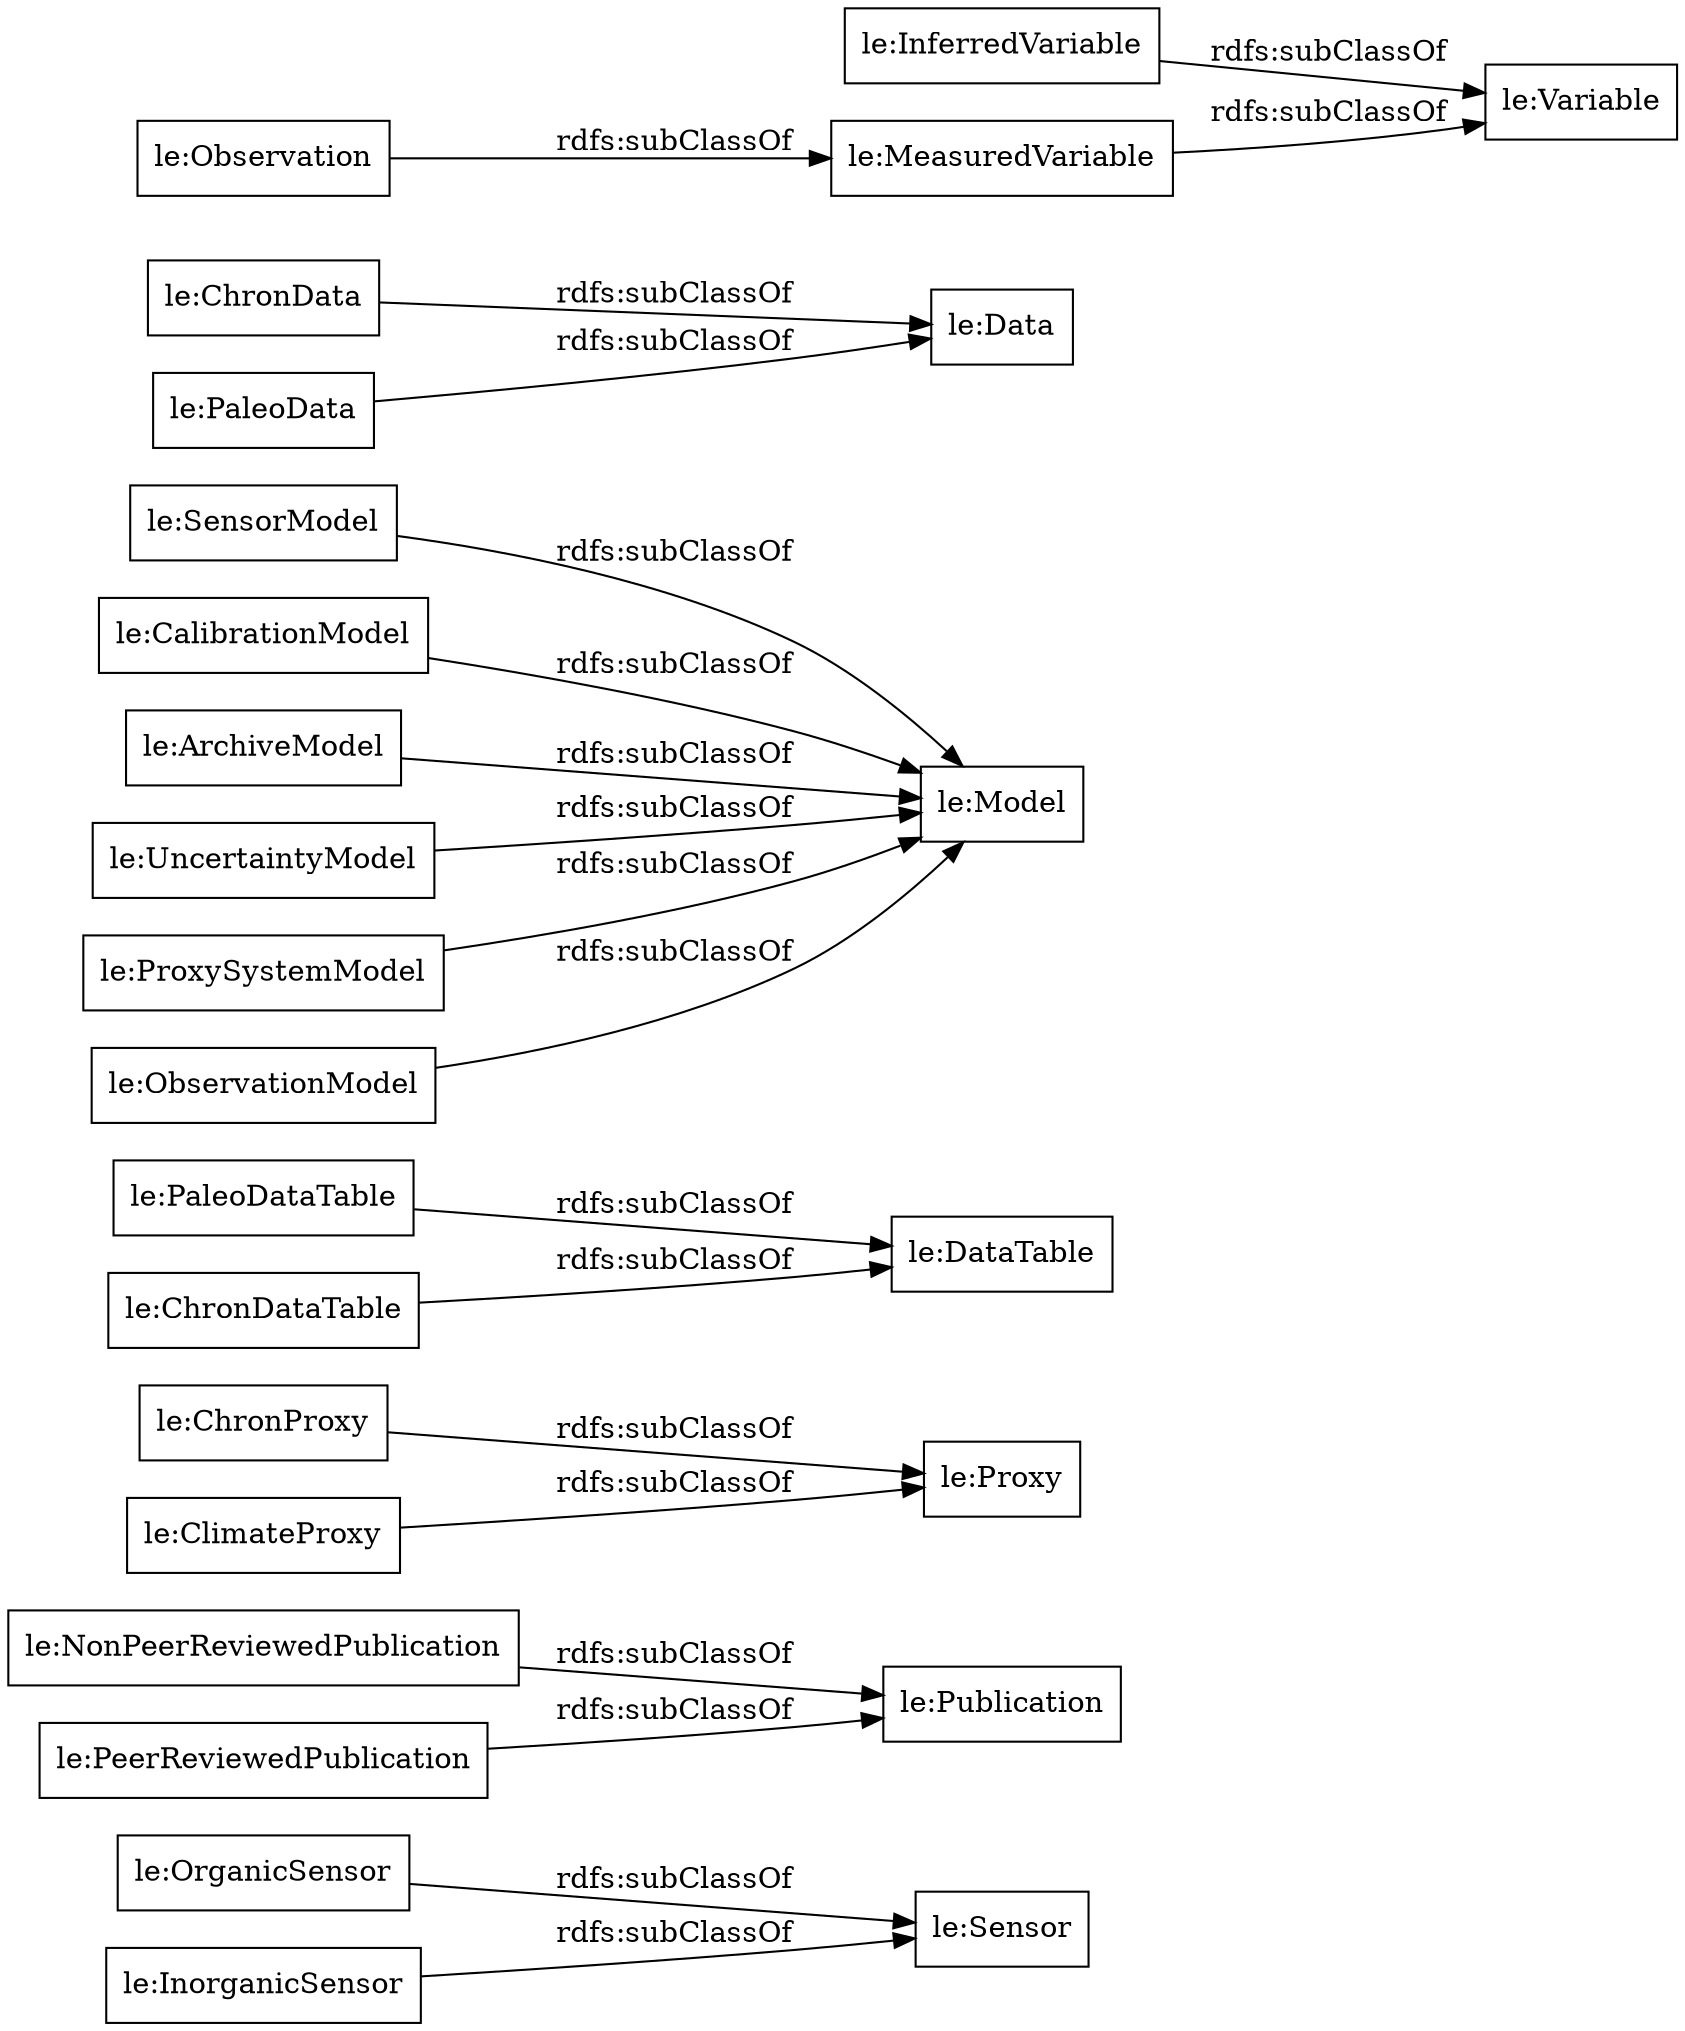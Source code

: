digraph ar2dtool_diagram { 
rankdir=LR;
size="1000"
node [shape = rectangle, color="black"]; "le:Sensor" "le:Publication" "le:ChronProxy" "le:DataTable" "le:Model" "le:Data" "le:PaleoDataTable" "le:OrganicSensor" "le:SensorModel" "le:InferredVariable" "le:ChronData" "le:CalibrationModel" "le:NonPeerReviewedPublication" "le:ArchiveModel" "le:UncertaintyModel" "le:MeasuredVariable" "le:Proxy" "le:ClimateProxy" "le:ProxySystemModel" "le:ObservationModel" "le:Observation" "le:InorganicSensor" "le:ChronDataTable" "le:PaleoData" "le:Variable" "le:PeerReviewedPublication" ; /*classes style*/
	"le:ObservationModel" -> "le:Model" [ label = "rdfs:subClassOf" ];
	"le:PaleoDataTable" -> "le:DataTable" [ label = "rdfs:subClassOf" ];
	"le:PaleoData" -> "le:Data" [ label = "rdfs:subClassOf" ];
	"le:ClimateProxy" -> "le:Proxy" [ label = "rdfs:subClassOf" ];
	"le:InorganicSensor" -> "le:Sensor" [ label = "rdfs:subClassOf" ];
	"le:OrganicSensor" -> "le:Sensor" [ label = "rdfs:subClassOf" ];
	"le:UncertaintyModel" -> "le:Model" [ label = "rdfs:subClassOf" ];
	"le:NonPeerReviewedPublication" -> "le:Publication" [ label = "rdfs:subClassOf" ];
	"le:SensorModel" -> "le:Model" [ label = "rdfs:subClassOf" ];
	"le:Observation" -> "le:MeasuredVariable" [ label = "rdfs:subClassOf" ];
	"le:ChronDataTable" -> "le:DataTable" [ label = "rdfs:subClassOf" ];
	"le:ChronData" -> "le:Data" [ label = "rdfs:subClassOf" ];
	"le:PeerReviewedPublication" -> "le:Publication" [ label = "rdfs:subClassOf" ];
	"le:InferredVariable" -> "le:Variable" [ label = "rdfs:subClassOf" ];
	"le:ProxySystemModel" -> "le:Model" [ label = "rdfs:subClassOf" ];
	"le:MeasuredVariable" -> "le:Variable" [ label = "rdfs:subClassOf" ];
	"le:ArchiveModel" -> "le:Model" [ label = "rdfs:subClassOf" ];
	"le:CalibrationModel" -> "le:Model" [ label = "rdfs:subClassOf" ];
	"le:ChronProxy" -> "le:Proxy" [ label = "rdfs:subClassOf" ];

}
